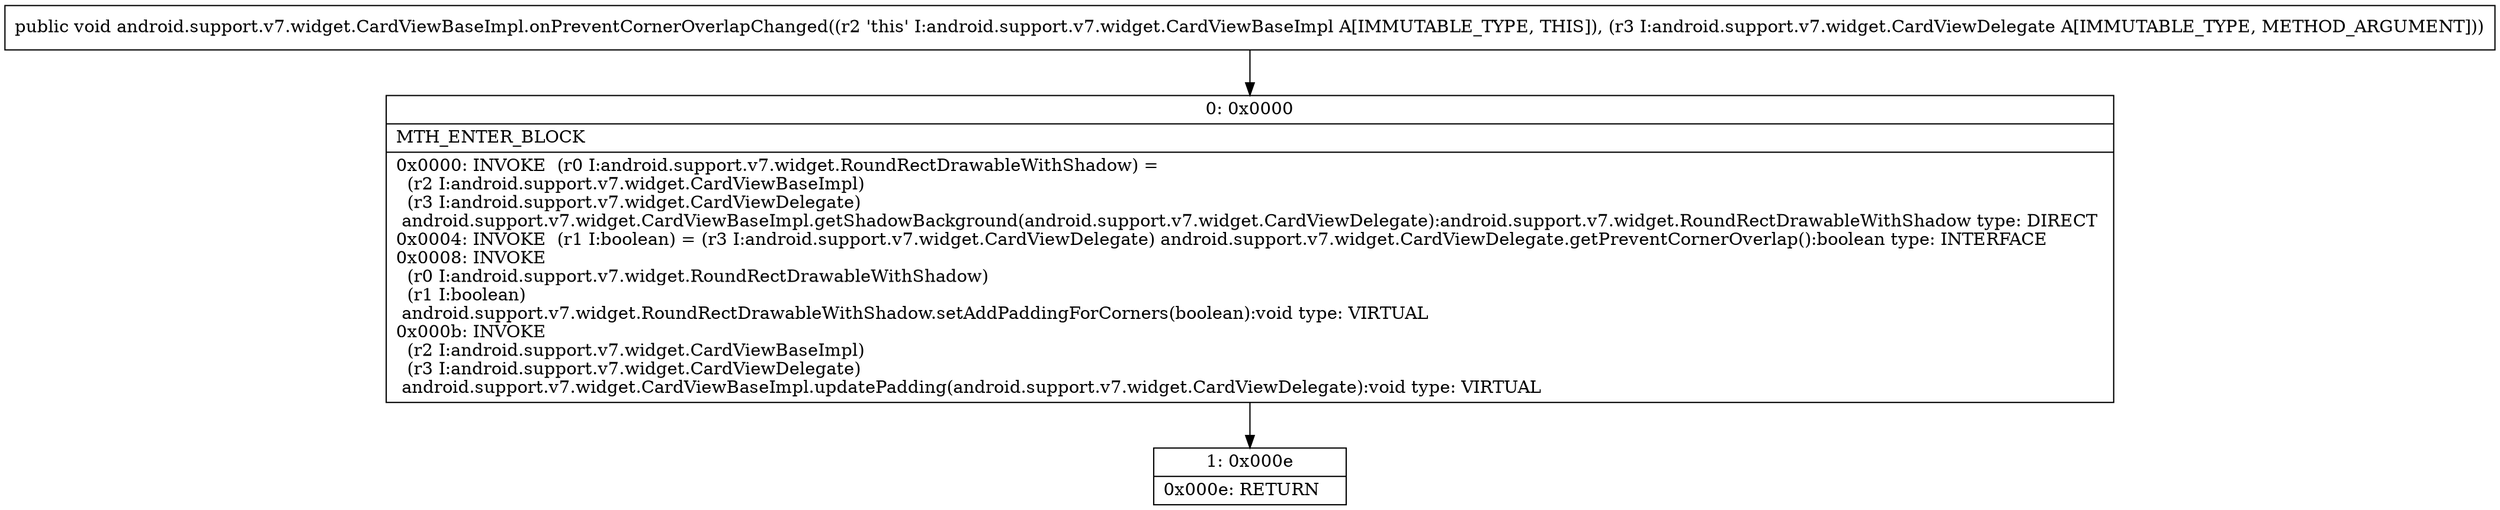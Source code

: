 digraph "CFG forandroid.support.v7.widget.CardViewBaseImpl.onPreventCornerOverlapChanged(Landroid\/support\/v7\/widget\/CardViewDelegate;)V" {
Node_0 [shape=record,label="{0\:\ 0x0000|MTH_ENTER_BLOCK\l|0x0000: INVOKE  (r0 I:android.support.v7.widget.RoundRectDrawableWithShadow) = \l  (r2 I:android.support.v7.widget.CardViewBaseImpl)\l  (r3 I:android.support.v7.widget.CardViewDelegate)\l android.support.v7.widget.CardViewBaseImpl.getShadowBackground(android.support.v7.widget.CardViewDelegate):android.support.v7.widget.RoundRectDrawableWithShadow type: DIRECT \l0x0004: INVOKE  (r1 I:boolean) = (r3 I:android.support.v7.widget.CardViewDelegate) android.support.v7.widget.CardViewDelegate.getPreventCornerOverlap():boolean type: INTERFACE \l0x0008: INVOKE  \l  (r0 I:android.support.v7.widget.RoundRectDrawableWithShadow)\l  (r1 I:boolean)\l android.support.v7.widget.RoundRectDrawableWithShadow.setAddPaddingForCorners(boolean):void type: VIRTUAL \l0x000b: INVOKE  \l  (r2 I:android.support.v7.widget.CardViewBaseImpl)\l  (r3 I:android.support.v7.widget.CardViewDelegate)\l android.support.v7.widget.CardViewBaseImpl.updatePadding(android.support.v7.widget.CardViewDelegate):void type: VIRTUAL \l}"];
Node_1 [shape=record,label="{1\:\ 0x000e|0x000e: RETURN   \l}"];
MethodNode[shape=record,label="{public void android.support.v7.widget.CardViewBaseImpl.onPreventCornerOverlapChanged((r2 'this' I:android.support.v7.widget.CardViewBaseImpl A[IMMUTABLE_TYPE, THIS]), (r3 I:android.support.v7.widget.CardViewDelegate A[IMMUTABLE_TYPE, METHOD_ARGUMENT])) }"];
MethodNode -> Node_0;
Node_0 -> Node_1;
}

